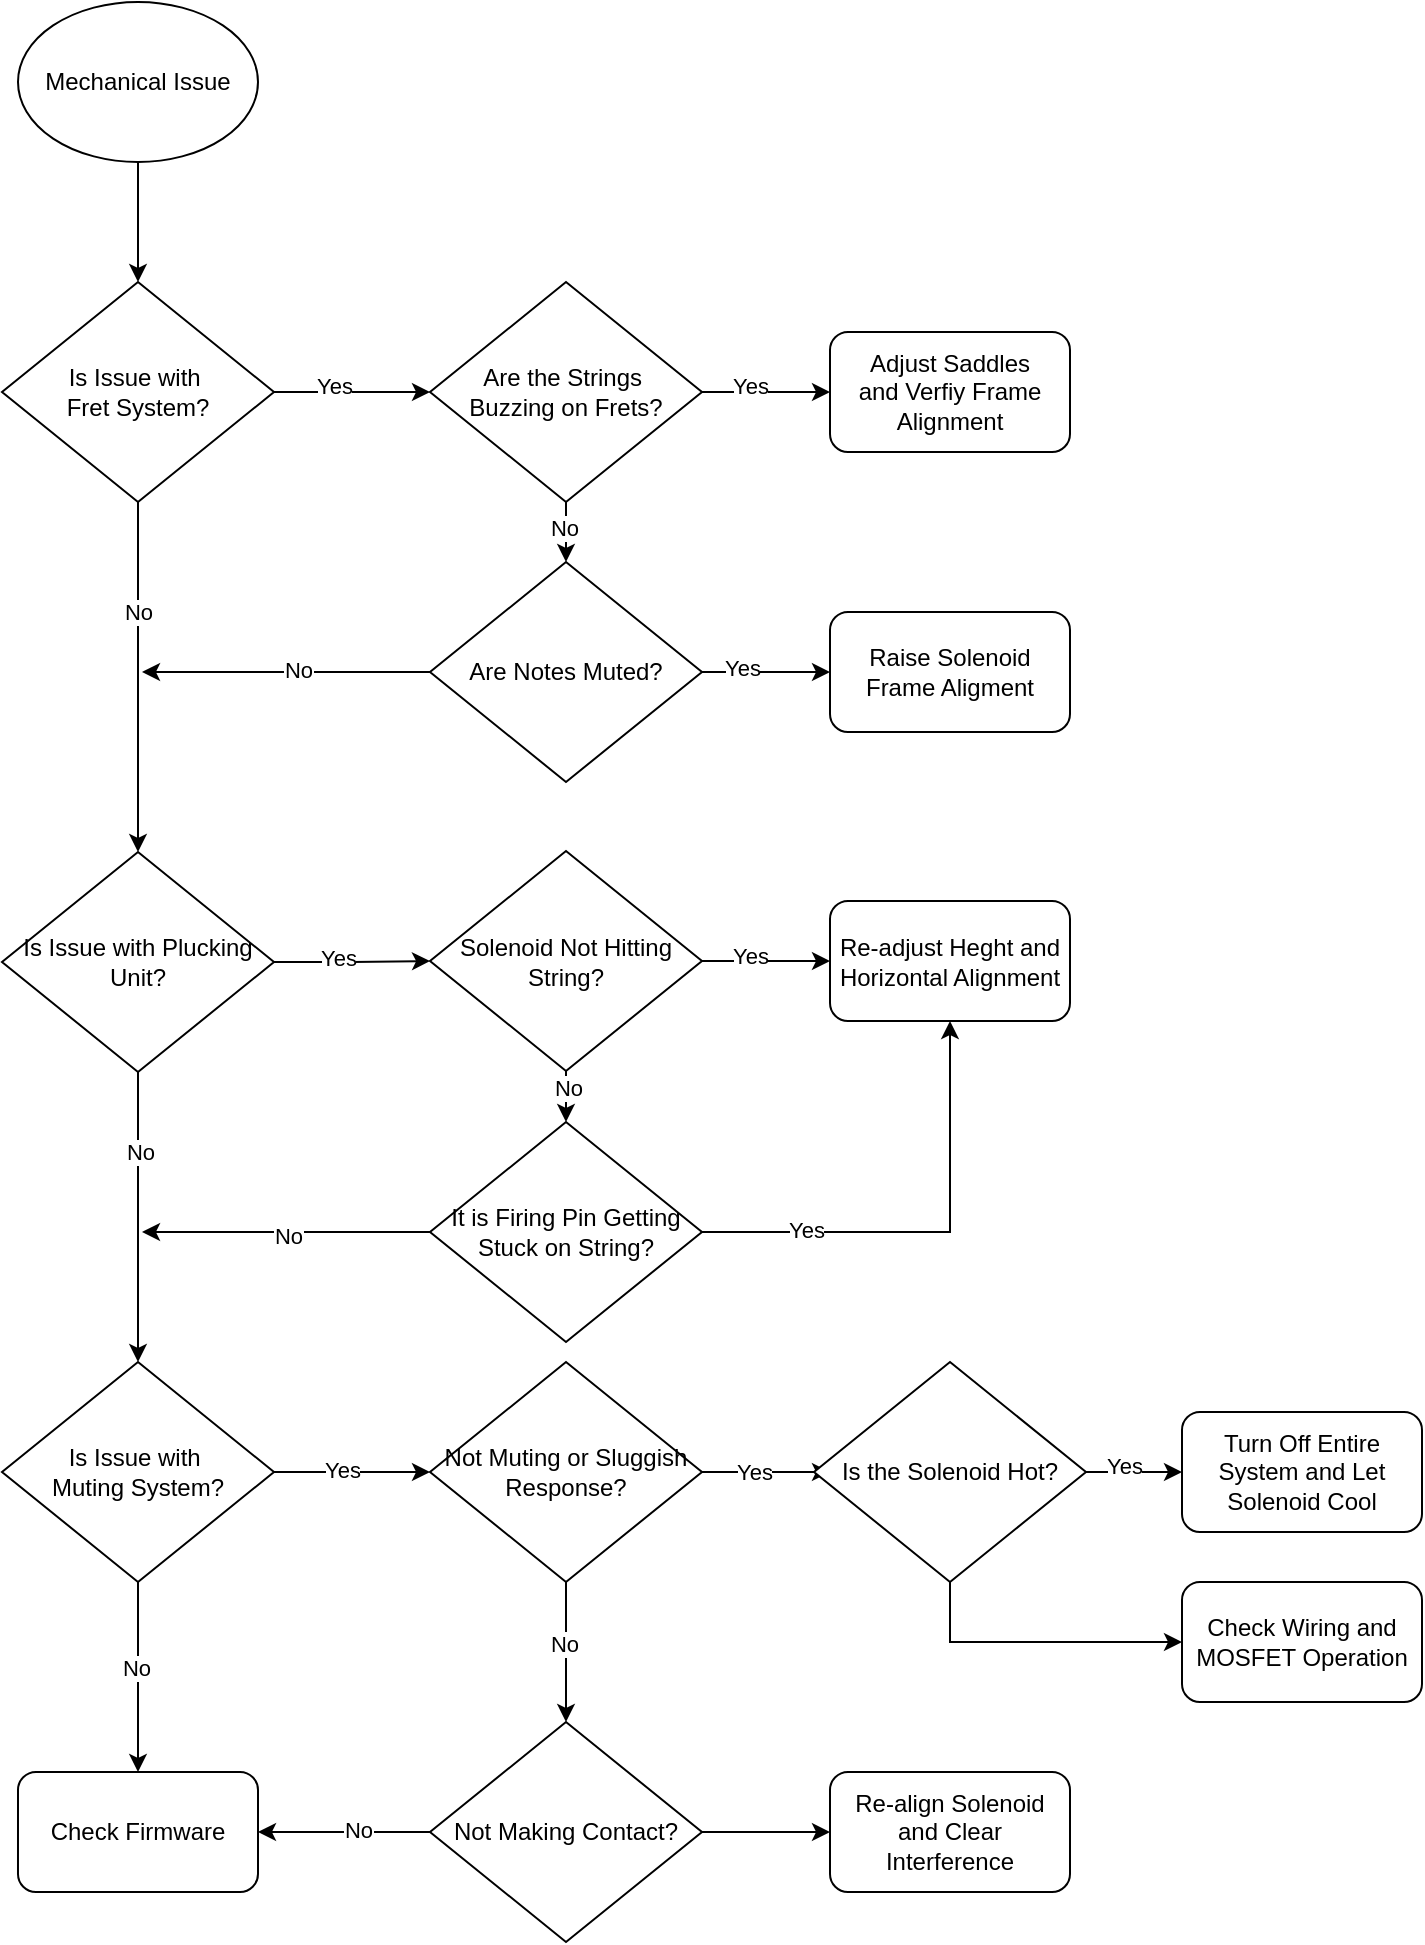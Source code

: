 <mxfile version="26.0.16">
  <diagram id="C5RBs43oDa-KdzZeNtuy" name="Page-1">
    <mxGraphModel dx="936" dy="1269" grid="1" gridSize="10" guides="1" tooltips="1" connect="1" arrows="1" fold="1" page="1" pageScale="1" pageWidth="827" pageHeight="1169" math="0" shadow="0">
      <root>
        <mxCell id="WIyWlLk6GJQsqaUBKTNV-0" />
        <mxCell id="WIyWlLk6GJQsqaUBKTNV-1" parent="WIyWlLk6GJQsqaUBKTNV-0" />
        <mxCell id="FEUnff0WqS5h7hBmbTvg-2" value="" style="edgeStyle=orthogonalEdgeStyle;rounded=0;orthogonalLoop=1;jettySize=auto;html=1;" edge="1" parent="WIyWlLk6GJQsqaUBKTNV-1" source="FEUnff0WqS5h7hBmbTvg-0" target="FEUnff0WqS5h7hBmbTvg-1">
          <mxGeometry relative="1" as="geometry" />
        </mxCell>
        <mxCell id="FEUnff0WqS5h7hBmbTvg-0" value="Mechanical Issue" style="ellipse;whiteSpace=wrap;html=1;" vertex="1" parent="WIyWlLk6GJQsqaUBKTNV-1">
          <mxGeometry x="38" y="40" width="120" height="80" as="geometry" />
        </mxCell>
        <mxCell id="FEUnff0WqS5h7hBmbTvg-6" value="" style="edgeStyle=orthogonalEdgeStyle;rounded=0;orthogonalLoop=1;jettySize=auto;html=1;" edge="1" parent="WIyWlLk6GJQsqaUBKTNV-1" source="FEUnff0WqS5h7hBmbTvg-1" target="FEUnff0WqS5h7hBmbTvg-5">
          <mxGeometry relative="1" as="geometry" />
        </mxCell>
        <mxCell id="FEUnff0WqS5h7hBmbTvg-7" value="Yes" style="edgeLabel;html=1;align=center;verticalAlign=middle;resizable=0;points=[];" vertex="1" connectable="0" parent="FEUnff0WqS5h7hBmbTvg-6">
          <mxGeometry x="-0.231" y="3" relative="1" as="geometry">
            <mxPoint as="offset" />
          </mxGeometry>
        </mxCell>
        <mxCell id="FEUnff0WqS5h7hBmbTvg-21" style="edgeStyle=orthogonalEdgeStyle;rounded=0;orthogonalLoop=1;jettySize=auto;html=1;entryX=0.5;entryY=0;entryDx=0;entryDy=0;" edge="1" parent="WIyWlLk6GJQsqaUBKTNV-1" source="FEUnff0WqS5h7hBmbTvg-1" target="FEUnff0WqS5h7hBmbTvg-20">
          <mxGeometry relative="1" as="geometry" />
        </mxCell>
        <mxCell id="FEUnff0WqS5h7hBmbTvg-28" value="No" style="edgeLabel;html=1;align=center;verticalAlign=middle;resizable=0;points=[];" vertex="1" connectable="0" parent="FEUnff0WqS5h7hBmbTvg-21">
          <mxGeometry x="-0.369" y="3" relative="1" as="geometry">
            <mxPoint x="-3" as="offset" />
          </mxGeometry>
        </mxCell>
        <mxCell id="FEUnff0WqS5h7hBmbTvg-1" value="Is Issue with&amp;nbsp;&lt;div&gt;Fret System?&lt;/div&gt;" style="rhombus;whiteSpace=wrap;html=1;" vertex="1" parent="WIyWlLk6GJQsqaUBKTNV-1">
          <mxGeometry x="30" y="180" width="136" height="110" as="geometry" />
        </mxCell>
        <mxCell id="FEUnff0WqS5h7hBmbTvg-12" value="" style="edgeStyle=orthogonalEdgeStyle;rounded=0;orthogonalLoop=1;jettySize=auto;html=1;" edge="1" parent="WIyWlLk6GJQsqaUBKTNV-1" source="FEUnff0WqS5h7hBmbTvg-5" target="FEUnff0WqS5h7hBmbTvg-11">
          <mxGeometry relative="1" as="geometry" />
        </mxCell>
        <mxCell id="FEUnff0WqS5h7hBmbTvg-24" value="Yes" style="edgeLabel;html=1;align=center;verticalAlign=middle;resizable=0;points=[];" vertex="1" connectable="0" parent="FEUnff0WqS5h7hBmbTvg-12">
          <mxGeometry x="-0.25" y="3" relative="1" as="geometry">
            <mxPoint as="offset" />
          </mxGeometry>
        </mxCell>
        <mxCell id="FEUnff0WqS5h7hBmbTvg-16" value="" style="edgeStyle=orthogonalEdgeStyle;rounded=0;orthogonalLoop=1;jettySize=auto;html=1;" edge="1" parent="WIyWlLk6GJQsqaUBKTNV-1" source="FEUnff0WqS5h7hBmbTvg-5" target="FEUnff0WqS5h7hBmbTvg-15">
          <mxGeometry relative="1" as="geometry" />
        </mxCell>
        <mxCell id="FEUnff0WqS5h7hBmbTvg-23" value="No" style="edgeLabel;html=1;align=center;verticalAlign=middle;resizable=0;points=[];" vertex="1" connectable="0" parent="FEUnff0WqS5h7hBmbTvg-16">
          <mxGeometry x="0.32" y="-1" relative="1" as="geometry">
            <mxPoint as="offset" />
          </mxGeometry>
        </mxCell>
        <mxCell id="FEUnff0WqS5h7hBmbTvg-5" value="Are the Strings&amp;nbsp;&lt;div&gt;Buzzing on Frets?&lt;/div&gt;" style="rhombus;whiteSpace=wrap;html=1;" vertex="1" parent="WIyWlLk6GJQsqaUBKTNV-1">
          <mxGeometry x="244" y="180" width="136" height="110" as="geometry" />
        </mxCell>
        <mxCell id="FEUnff0WqS5h7hBmbTvg-11" value="Adjust Saddles&lt;div&gt;and Verfiy Frame Alignment&lt;/div&gt;" style="rounded=1;whiteSpace=wrap;html=1;" vertex="1" parent="WIyWlLk6GJQsqaUBKTNV-1">
          <mxGeometry x="444" y="205" width="120" height="60" as="geometry" />
        </mxCell>
        <mxCell id="FEUnff0WqS5h7hBmbTvg-18" value="" style="edgeStyle=orthogonalEdgeStyle;rounded=0;orthogonalLoop=1;jettySize=auto;html=1;" edge="1" parent="WIyWlLk6GJQsqaUBKTNV-1" source="FEUnff0WqS5h7hBmbTvg-15" target="FEUnff0WqS5h7hBmbTvg-17">
          <mxGeometry relative="1" as="geometry" />
        </mxCell>
        <mxCell id="FEUnff0WqS5h7hBmbTvg-25" value="Yes" style="edgeLabel;html=1;align=center;verticalAlign=middle;resizable=0;points=[];" vertex="1" connectable="0" parent="FEUnff0WqS5h7hBmbTvg-18">
          <mxGeometry x="-0.375" y="2" relative="1" as="geometry">
            <mxPoint as="offset" />
          </mxGeometry>
        </mxCell>
        <mxCell id="FEUnff0WqS5h7hBmbTvg-26" style="edgeStyle=orthogonalEdgeStyle;rounded=0;orthogonalLoop=1;jettySize=auto;html=1;" edge="1" parent="WIyWlLk6GJQsqaUBKTNV-1" source="FEUnff0WqS5h7hBmbTvg-15">
          <mxGeometry relative="1" as="geometry">
            <mxPoint x="100" y="375" as="targetPoint" />
          </mxGeometry>
        </mxCell>
        <mxCell id="FEUnff0WqS5h7hBmbTvg-27" value="No" style="edgeLabel;html=1;align=center;verticalAlign=middle;resizable=0;points=[];" vertex="1" connectable="0" parent="FEUnff0WqS5h7hBmbTvg-26">
          <mxGeometry x="-0.077" y="-1" relative="1" as="geometry">
            <mxPoint as="offset" />
          </mxGeometry>
        </mxCell>
        <mxCell id="FEUnff0WqS5h7hBmbTvg-15" value="Are Notes Muted?" style="rhombus;whiteSpace=wrap;html=1;" vertex="1" parent="WIyWlLk6GJQsqaUBKTNV-1">
          <mxGeometry x="244" y="320" width="136" height="110" as="geometry" />
        </mxCell>
        <mxCell id="FEUnff0WqS5h7hBmbTvg-17" value="Raise Solenoid Frame Aligment" style="rounded=1;whiteSpace=wrap;html=1;" vertex="1" parent="WIyWlLk6GJQsqaUBKTNV-1">
          <mxGeometry x="444" y="345" width="120" height="60" as="geometry" />
        </mxCell>
        <mxCell id="FEUnff0WqS5h7hBmbTvg-29" value="" style="edgeStyle=orthogonalEdgeStyle;rounded=0;orthogonalLoop=1;jettySize=auto;html=1;" edge="1" parent="WIyWlLk6GJQsqaUBKTNV-1" source="FEUnff0WqS5h7hBmbTvg-20" target="FEUnff0WqS5h7hBmbTvg-22">
          <mxGeometry relative="1" as="geometry" />
        </mxCell>
        <mxCell id="FEUnff0WqS5h7hBmbTvg-32" value="Yes" style="edgeLabel;html=1;align=center;verticalAlign=middle;resizable=0;points=[];" vertex="1" connectable="0" parent="FEUnff0WqS5h7hBmbTvg-29">
          <mxGeometry x="-0.202" y="2" relative="1" as="geometry">
            <mxPoint as="offset" />
          </mxGeometry>
        </mxCell>
        <mxCell id="FEUnff0WqS5h7hBmbTvg-42" style="edgeStyle=orthogonalEdgeStyle;rounded=0;orthogonalLoop=1;jettySize=auto;html=1;entryX=0.5;entryY=0;entryDx=0;entryDy=0;" edge="1" parent="WIyWlLk6GJQsqaUBKTNV-1" source="FEUnff0WqS5h7hBmbTvg-20" target="FEUnff0WqS5h7hBmbTvg-41">
          <mxGeometry relative="1" as="geometry" />
        </mxCell>
        <mxCell id="FEUnff0WqS5h7hBmbTvg-47" value="No" style="edgeLabel;html=1;align=center;verticalAlign=middle;resizable=0;points=[];" vertex="1" connectable="0" parent="FEUnff0WqS5h7hBmbTvg-42">
          <mxGeometry x="-0.448" y="1" relative="1" as="geometry">
            <mxPoint as="offset" />
          </mxGeometry>
        </mxCell>
        <mxCell id="FEUnff0WqS5h7hBmbTvg-20" value="Is Issue with Plucking Unit?" style="rhombus;whiteSpace=wrap;html=1;" vertex="1" parent="WIyWlLk6GJQsqaUBKTNV-1">
          <mxGeometry x="30" y="465" width="136" height="110" as="geometry" />
        </mxCell>
        <mxCell id="FEUnff0WqS5h7hBmbTvg-31" value="" style="edgeStyle=orthogonalEdgeStyle;rounded=0;orthogonalLoop=1;jettySize=auto;html=1;" edge="1" parent="WIyWlLk6GJQsqaUBKTNV-1" source="FEUnff0WqS5h7hBmbTvg-22" target="FEUnff0WqS5h7hBmbTvg-30">
          <mxGeometry relative="1" as="geometry" />
        </mxCell>
        <mxCell id="FEUnff0WqS5h7hBmbTvg-33" value="Yes" style="edgeLabel;html=1;align=center;verticalAlign=middle;resizable=0;points=[];" vertex="1" connectable="0" parent="FEUnff0WqS5h7hBmbTvg-31">
          <mxGeometry x="-0.25" y="3" relative="1" as="geometry">
            <mxPoint as="offset" />
          </mxGeometry>
        </mxCell>
        <mxCell id="FEUnff0WqS5h7hBmbTvg-39" value="" style="edgeStyle=orthogonalEdgeStyle;rounded=0;orthogonalLoop=1;jettySize=auto;html=1;" edge="1" parent="WIyWlLk6GJQsqaUBKTNV-1" source="FEUnff0WqS5h7hBmbTvg-22" target="FEUnff0WqS5h7hBmbTvg-36">
          <mxGeometry relative="1" as="geometry" />
        </mxCell>
        <mxCell id="FEUnff0WqS5h7hBmbTvg-40" value="No" style="edgeLabel;html=1;align=center;verticalAlign=middle;resizable=0;points=[];" vertex="1" connectable="0" parent="FEUnff0WqS5h7hBmbTvg-39">
          <mxGeometry x="-0.713" y="1" relative="1" as="geometry">
            <mxPoint as="offset" />
          </mxGeometry>
        </mxCell>
        <mxCell id="FEUnff0WqS5h7hBmbTvg-22" value="Solenoid Not Hitting String?" style="rhombus;whiteSpace=wrap;html=1;" vertex="1" parent="WIyWlLk6GJQsqaUBKTNV-1">
          <mxGeometry x="244" y="464.5" width="136" height="110" as="geometry" />
        </mxCell>
        <mxCell id="FEUnff0WqS5h7hBmbTvg-30" value="Re-adjust Heght and Horizontal Alignment" style="rounded=1;whiteSpace=wrap;html=1;" vertex="1" parent="WIyWlLk6GJQsqaUBKTNV-1">
          <mxGeometry x="444" y="489.5" width="120" height="60" as="geometry" />
        </mxCell>
        <mxCell id="FEUnff0WqS5h7hBmbTvg-37" style="edgeStyle=orthogonalEdgeStyle;rounded=0;orthogonalLoop=1;jettySize=auto;html=1;entryX=0.5;entryY=1;entryDx=0;entryDy=0;" edge="1" parent="WIyWlLk6GJQsqaUBKTNV-1" source="FEUnff0WqS5h7hBmbTvg-36" target="FEUnff0WqS5h7hBmbTvg-30">
          <mxGeometry relative="1" as="geometry" />
        </mxCell>
        <mxCell id="FEUnff0WqS5h7hBmbTvg-38" value="Yes" style="edgeLabel;html=1;align=center;verticalAlign=middle;resizable=0;points=[];" vertex="1" connectable="0" parent="FEUnff0WqS5h7hBmbTvg-37">
          <mxGeometry x="-0.547" y="1" relative="1" as="geometry">
            <mxPoint as="offset" />
          </mxGeometry>
        </mxCell>
        <mxCell id="FEUnff0WqS5h7hBmbTvg-43" style="edgeStyle=orthogonalEdgeStyle;rounded=0;orthogonalLoop=1;jettySize=auto;html=1;" edge="1" parent="WIyWlLk6GJQsqaUBKTNV-1" source="FEUnff0WqS5h7hBmbTvg-36">
          <mxGeometry relative="1" as="geometry">
            <mxPoint x="100" y="655" as="targetPoint" />
          </mxGeometry>
        </mxCell>
        <mxCell id="FEUnff0WqS5h7hBmbTvg-48" value="No" style="edgeLabel;html=1;align=center;verticalAlign=middle;resizable=0;points=[];" vertex="1" connectable="0" parent="FEUnff0WqS5h7hBmbTvg-43">
          <mxGeometry x="-0.004" y="1" relative="1" as="geometry">
            <mxPoint as="offset" />
          </mxGeometry>
        </mxCell>
        <mxCell id="FEUnff0WqS5h7hBmbTvg-36" value="It is Firing Pin Getting Stuck on String?" style="rhombus;whiteSpace=wrap;html=1;" vertex="1" parent="WIyWlLk6GJQsqaUBKTNV-1">
          <mxGeometry x="244" y="600" width="136" height="110" as="geometry" />
        </mxCell>
        <mxCell id="FEUnff0WqS5h7hBmbTvg-49" value="" style="edgeStyle=orthogonalEdgeStyle;rounded=0;orthogonalLoop=1;jettySize=auto;html=1;" edge="1" parent="WIyWlLk6GJQsqaUBKTNV-1" source="FEUnff0WqS5h7hBmbTvg-41" target="FEUnff0WqS5h7hBmbTvg-46">
          <mxGeometry relative="1" as="geometry" />
        </mxCell>
        <mxCell id="FEUnff0WqS5h7hBmbTvg-65" value="Yes" style="edgeLabel;html=1;align=center;verticalAlign=middle;resizable=0;points=[];" vertex="1" connectable="0" parent="FEUnff0WqS5h7hBmbTvg-49">
          <mxGeometry x="-0.145" y="1" relative="1" as="geometry">
            <mxPoint as="offset" />
          </mxGeometry>
        </mxCell>
        <mxCell id="FEUnff0WqS5h7hBmbTvg-60" value="" style="edgeStyle=orthogonalEdgeStyle;rounded=0;orthogonalLoop=1;jettySize=auto;html=1;" edge="1" parent="WIyWlLk6GJQsqaUBKTNV-1" source="FEUnff0WqS5h7hBmbTvg-41" target="FEUnff0WqS5h7hBmbTvg-59">
          <mxGeometry relative="1" as="geometry" />
        </mxCell>
        <mxCell id="FEUnff0WqS5h7hBmbTvg-63" value="No" style="edgeLabel;html=1;align=center;verticalAlign=middle;resizable=0;points=[];" vertex="1" connectable="0" parent="FEUnff0WqS5h7hBmbTvg-60">
          <mxGeometry x="-0.109" y="-1" relative="1" as="geometry">
            <mxPoint as="offset" />
          </mxGeometry>
        </mxCell>
        <mxCell id="FEUnff0WqS5h7hBmbTvg-41" value="Is Issue with&amp;nbsp;&lt;div&gt;Muting System?&lt;/div&gt;" style="rhombus;whiteSpace=wrap;html=1;" vertex="1" parent="WIyWlLk6GJQsqaUBKTNV-1">
          <mxGeometry x="30" y="720" width="136" height="110" as="geometry" />
        </mxCell>
        <mxCell id="FEUnff0WqS5h7hBmbTvg-61" value="" style="edgeStyle=orthogonalEdgeStyle;rounded=0;orthogonalLoop=1;jettySize=auto;html=1;" edge="1" parent="WIyWlLk6GJQsqaUBKTNV-1" source="FEUnff0WqS5h7hBmbTvg-45" target="FEUnff0WqS5h7hBmbTvg-59">
          <mxGeometry relative="1" as="geometry" />
        </mxCell>
        <mxCell id="FEUnff0WqS5h7hBmbTvg-62" value="No" style="edgeLabel;html=1;align=center;verticalAlign=middle;resizable=0;points=[];" vertex="1" connectable="0" parent="FEUnff0WqS5h7hBmbTvg-61">
          <mxGeometry x="-0.163" y="-1" relative="1" as="geometry">
            <mxPoint as="offset" />
          </mxGeometry>
        </mxCell>
        <mxCell id="FEUnff0WqS5h7hBmbTvg-67" value="" style="edgeStyle=orthogonalEdgeStyle;rounded=0;orthogonalLoop=1;jettySize=auto;html=1;" edge="1" parent="WIyWlLk6GJQsqaUBKTNV-1" source="FEUnff0WqS5h7hBmbTvg-45" target="FEUnff0WqS5h7hBmbTvg-66">
          <mxGeometry relative="1" as="geometry" />
        </mxCell>
        <mxCell id="FEUnff0WqS5h7hBmbTvg-45" value="Not Making Contact?" style="rhombus;whiteSpace=wrap;html=1;" vertex="1" parent="WIyWlLk6GJQsqaUBKTNV-1">
          <mxGeometry x="244" y="900" width="136" height="110" as="geometry" />
        </mxCell>
        <mxCell id="FEUnff0WqS5h7hBmbTvg-51" value="" style="edgeStyle=orthogonalEdgeStyle;rounded=0;orthogonalLoop=1;jettySize=auto;html=1;" edge="1" parent="WIyWlLk6GJQsqaUBKTNV-1" source="FEUnff0WqS5h7hBmbTvg-46">
          <mxGeometry relative="1" as="geometry">
            <mxPoint x="444" y="775" as="targetPoint" />
          </mxGeometry>
        </mxCell>
        <mxCell id="FEUnff0WqS5h7hBmbTvg-57" value="Yes" style="edgeLabel;html=1;align=center;verticalAlign=middle;resizable=0;points=[];" vertex="1" connectable="0" parent="FEUnff0WqS5h7hBmbTvg-51">
          <mxGeometry x="-0.215" y="-2" relative="1" as="geometry">
            <mxPoint y="-2" as="offset" />
          </mxGeometry>
        </mxCell>
        <mxCell id="FEUnff0WqS5h7hBmbTvg-58" value="" style="edgeStyle=orthogonalEdgeStyle;rounded=0;orthogonalLoop=1;jettySize=auto;html=1;" edge="1" parent="WIyWlLk6GJQsqaUBKTNV-1" source="FEUnff0WqS5h7hBmbTvg-46" target="FEUnff0WqS5h7hBmbTvg-45">
          <mxGeometry relative="1" as="geometry" />
        </mxCell>
        <mxCell id="FEUnff0WqS5h7hBmbTvg-64" value="No" style="edgeLabel;html=1;align=center;verticalAlign=middle;resizable=0;points=[];" vertex="1" connectable="0" parent="FEUnff0WqS5h7hBmbTvg-58">
          <mxGeometry x="-0.133" y="-1" relative="1" as="geometry">
            <mxPoint as="offset" />
          </mxGeometry>
        </mxCell>
        <mxCell id="FEUnff0WqS5h7hBmbTvg-46" value="Not Muting or Sluggish Response?" style="rhombus;whiteSpace=wrap;html=1;" vertex="1" parent="WIyWlLk6GJQsqaUBKTNV-1">
          <mxGeometry x="244" y="720" width="136" height="110" as="geometry" />
        </mxCell>
        <mxCell id="FEUnff0WqS5h7hBmbTvg-55" value="" style="edgeStyle=orthogonalEdgeStyle;rounded=0;orthogonalLoop=1;jettySize=auto;html=1;" edge="1" parent="WIyWlLk6GJQsqaUBKTNV-1" source="FEUnff0WqS5h7hBmbTvg-53" target="FEUnff0WqS5h7hBmbTvg-54">
          <mxGeometry relative="1" as="geometry" />
        </mxCell>
        <mxCell id="FEUnff0WqS5h7hBmbTvg-56" value="Yes" style="edgeLabel;html=1;align=center;verticalAlign=middle;resizable=0;points=[];" vertex="1" connectable="0" parent="FEUnff0WqS5h7hBmbTvg-55">
          <mxGeometry x="-0.227" y="3" relative="1" as="geometry">
            <mxPoint as="offset" />
          </mxGeometry>
        </mxCell>
        <mxCell id="FEUnff0WqS5h7hBmbTvg-69" style="edgeStyle=orthogonalEdgeStyle;rounded=0;orthogonalLoop=1;jettySize=auto;html=1;entryX=0;entryY=0.5;entryDx=0;entryDy=0;" edge="1" parent="WIyWlLk6GJQsqaUBKTNV-1" source="FEUnff0WqS5h7hBmbTvg-53" target="FEUnff0WqS5h7hBmbTvg-68">
          <mxGeometry relative="1" as="geometry">
            <Array as="points">
              <mxPoint x="504" y="860" />
            </Array>
          </mxGeometry>
        </mxCell>
        <mxCell id="FEUnff0WqS5h7hBmbTvg-53" value="Is the Solenoid Hot?" style="rhombus;whiteSpace=wrap;html=1;" vertex="1" parent="WIyWlLk6GJQsqaUBKTNV-1">
          <mxGeometry x="436" y="720" width="136" height="110" as="geometry" />
        </mxCell>
        <mxCell id="FEUnff0WqS5h7hBmbTvg-54" value="Turn Off Entire System and Let Solenoid Cool" style="rounded=1;whiteSpace=wrap;html=1;" vertex="1" parent="WIyWlLk6GJQsqaUBKTNV-1">
          <mxGeometry x="620" y="745" width="120" height="60" as="geometry" />
        </mxCell>
        <mxCell id="FEUnff0WqS5h7hBmbTvg-59" value="Check Firmware" style="rounded=1;whiteSpace=wrap;html=1;" vertex="1" parent="WIyWlLk6GJQsqaUBKTNV-1">
          <mxGeometry x="38" y="925" width="120" height="60" as="geometry" />
        </mxCell>
        <mxCell id="FEUnff0WqS5h7hBmbTvg-66" value="Re-align Solenoid and Clear Interference" style="rounded=1;whiteSpace=wrap;html=1;" vertex="1" parent="WIyWlLk6GJQsqaUBKTNV-1">
          <mxGeometry x="444" y="925" width="120" height="60" as="geometry" />
        </mxCell>
        <mxCell id="FEUnff0WqS5h7hBmbTvg-68" value="Check Wiring and MOSFET Operation" style="rounded=1;whiteSpace=wrap;html=1;" vertex="1" parent="WIyWlLk6GJQsqaUBKTNV-1">
          <mxGeometry x="620" y="830" width="120" height="60" as="geometry" />
        </mxCell>
      </root>
    </mxGraphModel>
  </diagram>
</mxfile>
